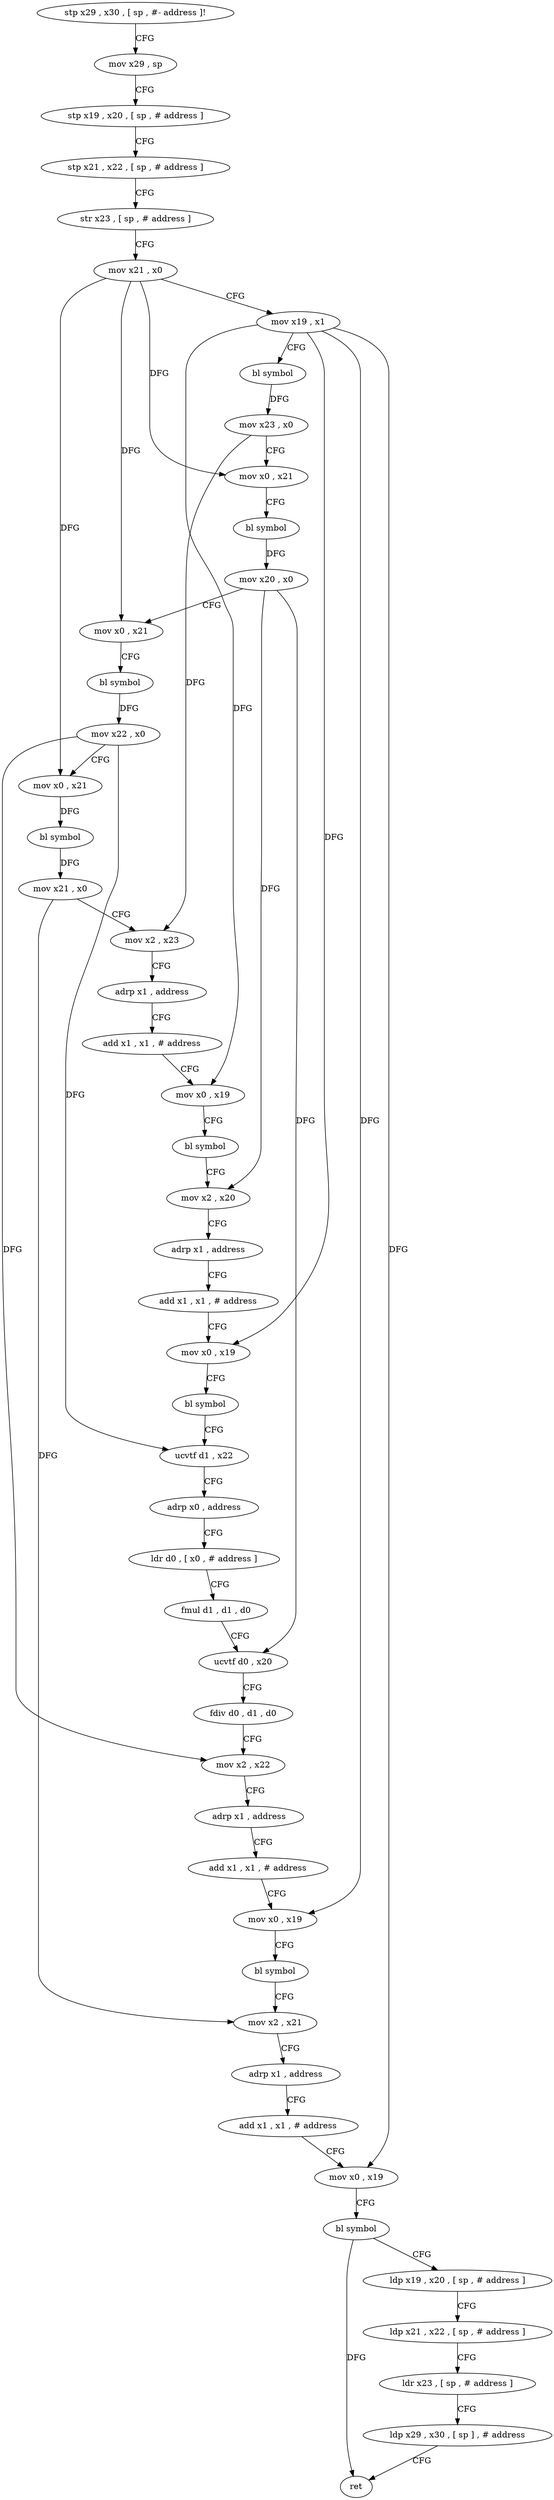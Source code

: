 digraph "func" {
"175136" [label = "stp x29 , x30 , [ sp , #- address ]!" ]
"175140" [label = "mov x29 , sp" ]
"175144" [label = "stp x19 , x20 , [ sp , # address ]" ]
"175148" [label = "stp x21 , x22 , [ sp , # address ]" ]
"175152" [label = "str x23 , [ sp , # address ]" ]
"175156" [label = "mov x21 , x0" ]
"175160" [label = "mov x19 , x1" ]
"175164" [label = "bl symbol" ]
"175168" [label = "mov x23 , x0" ]
"175172" [label = "mov x0 , x21" ]
"175176" [label = "bl symbol" ]
"175180" [label = "mov x20 , x0" ]
"175184" [label = "mov x0 , x21" ]
"175188" [label = "bl symbol" ]
"175192" [label = "mov x22 , x0" ]
"175196" [label = "mov x0 , x21" ]
"175200" [label = "bl symbol" ]
"175204" [label = "mov x21 , x0" ]
"175208" [label = "mov x2 , x23" ]
"175212" [label = "adrp x1 , address" ]
"175216" [label = "add x1 , x1 , # address" ]
"175220" [label = "mov x0 , x19" ]
"175224" [label = "bl symbol" ]
"175228" [label = "mov x2 , x20" ]
"175232" [label = "adrp x1 , address" ]
"175236" [label = "add x1 , x1 , # address" ]
"175240" [label = "mov x0 , x19" ]
"175244" [label = "bl symbol" ]
"175248" [label = "ucvtf d1 , x22" ]
"175252" [label = "adrp x0 , address" ]
"175256" [label = "ldr d0 , [ x0 , # address ]" ]
"175260" [label = "fmul d1 , d1 , d0" ]
"175264" [label = "ucvtf d0 , x20" ]
"175268" [label = "fdiv d0 , d1 , d0" ]
"175272" [label = "mov x2 , x22" ]
"175276" [label = "adrp x1 , address" ]
"175280" [label = "add x1 , x1 , # address" ]
"175284" [label = "mov x0 , x19" ]
"175288" [label = "bl symbol" ]
"175292" [label = "mov x2 , x21" ]
"175296" [label = "adrp x1 , address" ]
"175300" [label = "add x1 , x1 , # address" ]
"175304" [label = "mov x0 , x19" ]
"175308" [label = "bl symbol" ]
"175312" [label = "ldp x19 , x20 , [ sp , # address ]" ]
"175316" [label = "ldp x21 , x22 , [ sp , # address ]" ]
"175320" [label = "ldr x23 , [ sp , # address ]" ]
"175324" [label = "ldp x29 , x30 , [ sp ] , # address" ]
"175328" [label = "ret" ]
"175136" -> "175140" [ label = "CFG" ]
"175140" -> "175144" [ label = "CFG" ]
"175144" -> "175148" [ label = "CFG" ]
"175148" -> "175152" [ label = "CFG" ]
"175152" -> "175156" [ label = "CFG" ]
"175156" -> "175160" [ label = "CFG" ]
"175156" -> "175172" [ label = "DFG" ]
"175156" -> "175184" [ label = "DFG" ]
"175156" -> "175196" [ label = "DFG" ]
"175160" -> "175164" [ label = "CFG" ]
"175160" -> "175220" [ label = "DFG" ]
"175160" -> "175240" [ label = "DFG" ]
"175160" -> "175284" [ label = "DFG" ]
"175160" -> "175304" [ label = "DFG" ]
"175164" -> "175168" [ label = "DFG" ]
"175168" -> "175172" [ label = "CFG" ]
"175168" -> "175208" [ label = "DFG" ]
"175172" -> "175176" [ label = "CFG" ]
"175176" -> "175180" [ label = "DFG" ]
"175180" -> "175184" [ label = "CFG" ]
"175180" -> "175228" [ label = "DFG" ]
"175180" -> "175264" [ label = "DFG" ]
"175184" -> "175188" [ label = "CFG" ]
"175188" -> "175192" [ label = "DFG" ]
"175192" -> "175196" [ label = "CFG" ]
"175192" -> "175248" [ label = "DFG" ]
"175192" -> "175272" [ label = "DFG" ]
"175196" -> "175200" [ label = "DFG" ]
"175200" -> "175204" [ label = "DFG" ]
"175204" -> "175208" [ label = "CFG" ]
"175204" -> "175292" [ label = "DFG" ]
"175208" -> "175212" [ label = "CFG" ]
"175212" -> "175216" [ label = "CFG" ]
"175216" -> "175220" [ label = "CFG" ]
"175220" -> "175224" [ label = "CFG" ]
"175224" -> "175228" [ label = "CFG" ]
"175228" -> "175232" [ label = "CFG" ]
"175232" -> "175236" [ label = "CFG" ]
"175236" -> "175240" [ label = "CFG" ]
"175240" -> "175244" [ label = "CFG" ]
"175244" -> "175248" [ label = "CFG" ]
"175248" -> "175252" [ label = "CFG" ]
"175252" -> "175256" [ label = "CFG" ]
"175256" -> "175260" [ label = "CFG" ]
"175260" -> "175264" [ label = "CFG" ]
"175264" -> "175268" [ label = "CFG" ]
"175268" -> "175272" [ label = "CFG" ]
"175272" -> "175276" [ label = "CFG" ]
"175276" -> "175280" [ label = "CFG" ]
"175280" -> "175284" [ label = "CFG" ]
"175284" -> "175288" [ label = "CFG" ]
"175288" -> "175292" [ label = "CFG" ]
"175292" -> "175296" [ label = "CFG" ]
"175296" -> "175300" [ label = "CFG" ]
"175300" -> "175304" [ label = "CFG" ]
"175304" -> "175308" [ label = "CFG" ]
"175308" -> "175312" [ label = "CFG" ]
"175308" -> "175328" [ label = "DFG" ]
"175312" -> "175316" [ label = "CFG" ]
"175316" -> "175320" [ label = "CFG" ]
"175320" -> "175324" [ label = "CFG" ]
"175324" -> "175328" [ label = "CFG" ]
}
